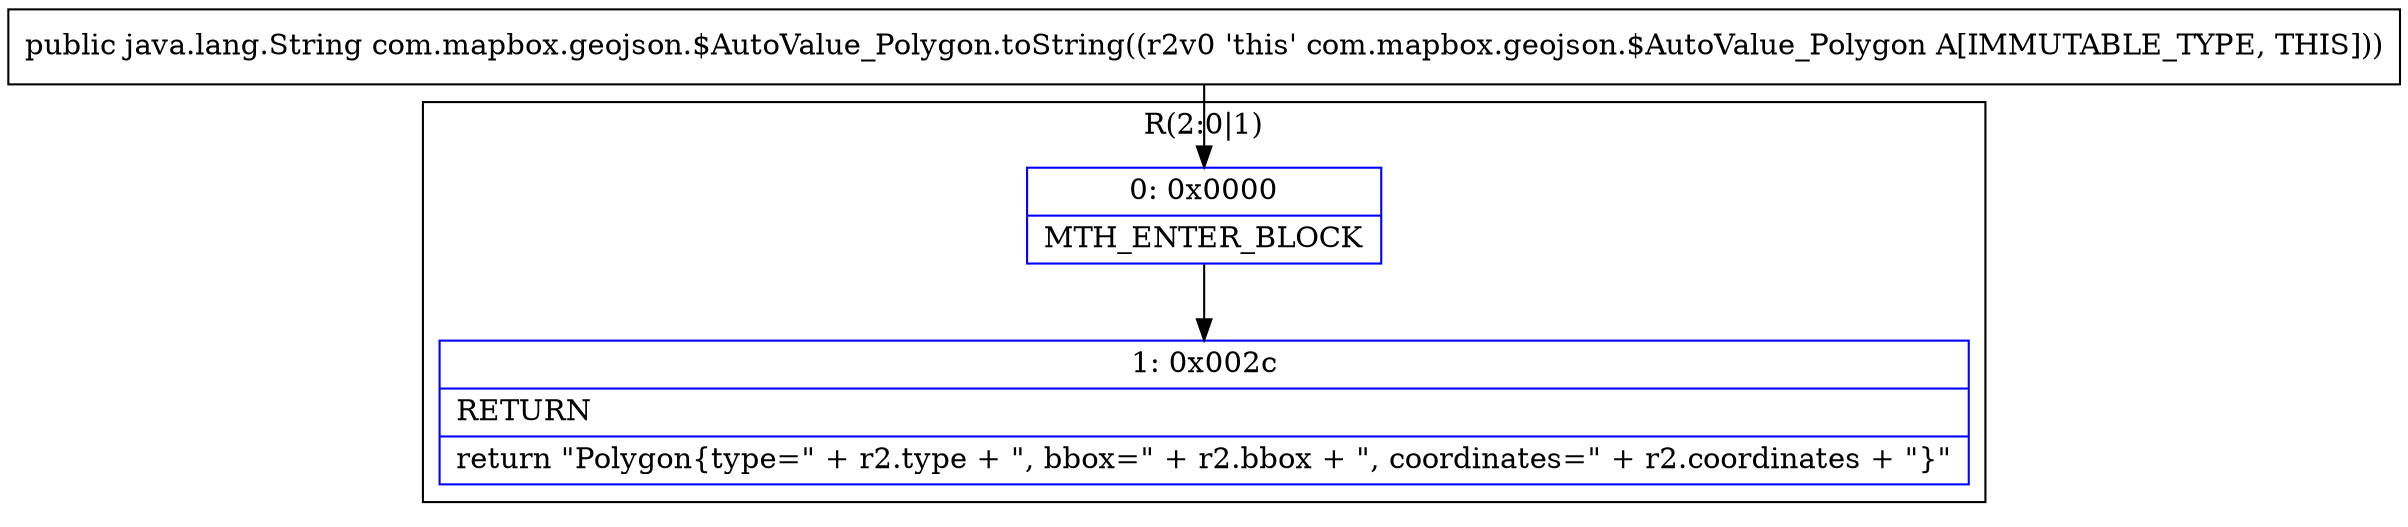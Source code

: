 digraph "CFG forcom.mapbox.geojson.$AutoValue_Polygon.toString()Ljava\/lang\/String;" {
subgraph cluster_Region_1712430768 {
label = "R(2:0|1)";
node [shape=record,color=blue];
Node_0 [shape=record,label="{0\:\ 0x0000|MTH_ENTER_BLOCK\l}"];
Node_1 [shape=record,label="{1\:\ 0x002c|RETURN\l|return \"Polygon\{type=\" + r2.type + \", bbox=\" + r2.bbox + \", coordinates=\" + r2.coordinates + \"\}\"\l}"];
}
MethodNode[shape=record,label="{public java.lang.String com.mapbox.geojson.$AutoValue_Polygon.toString((r2v0 'this' com.mapbox.geojson.$AutoValue_Polygon A[IMMUTABLE_TYPE, THIS])) }"];
MethodNode -> Node_0;
Node_0 -> Node_1;
}

